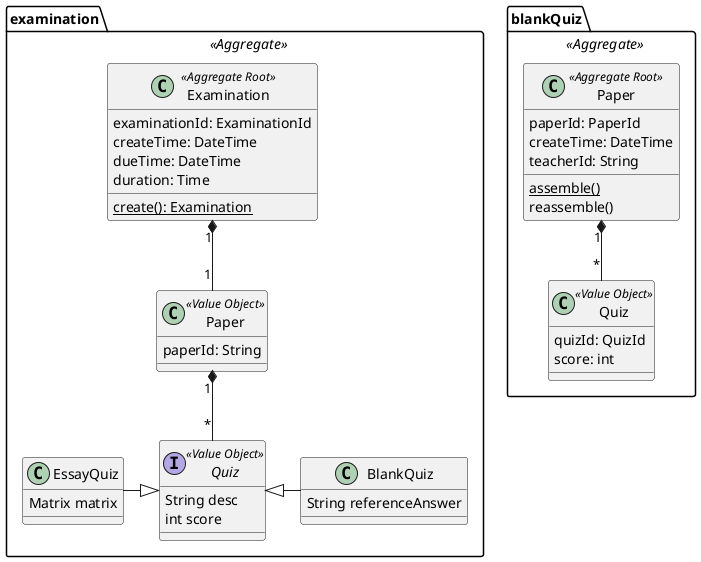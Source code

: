@startuml


package blankQuiz <<Aggregate>> {
    class Paper <<Aggregate Root>> {
        paperId: PaperId
        createTime: DateTime
        teacherId: String
        {static} assemble()
        reassemble()
    }

    class "Quiz" as q1 <<Value Object>> {
        quizId: QuizId
        score: int
    }

    Paper "1" *-- "*" q1
}


package "examination" <<Aggregate>> {
        class Examination <<Aggregate Root>> {
            examinationId: ExaminationId
            createTime: DateTime
            dueTime: DateTime
            duration: Time
            {static} create(): Examination
        }

        class "Paper" as p2 <<Value Object>>{
            paperId: String
        }

        interface "Quiz" as q2 <<Value Object>>{
            String desc
            int score
        }

        class BlankQuiz {
            String referenceAnswer
        }

        class EssayQuiz {
            Matrix matrix
        }



        Examination "1" *-- "1" p2
        p2 "1" *-- "*" q2
        q2 <|-right- BlankQuiz
        q2 <|-left- EssayQuiz

    }
@enduml
